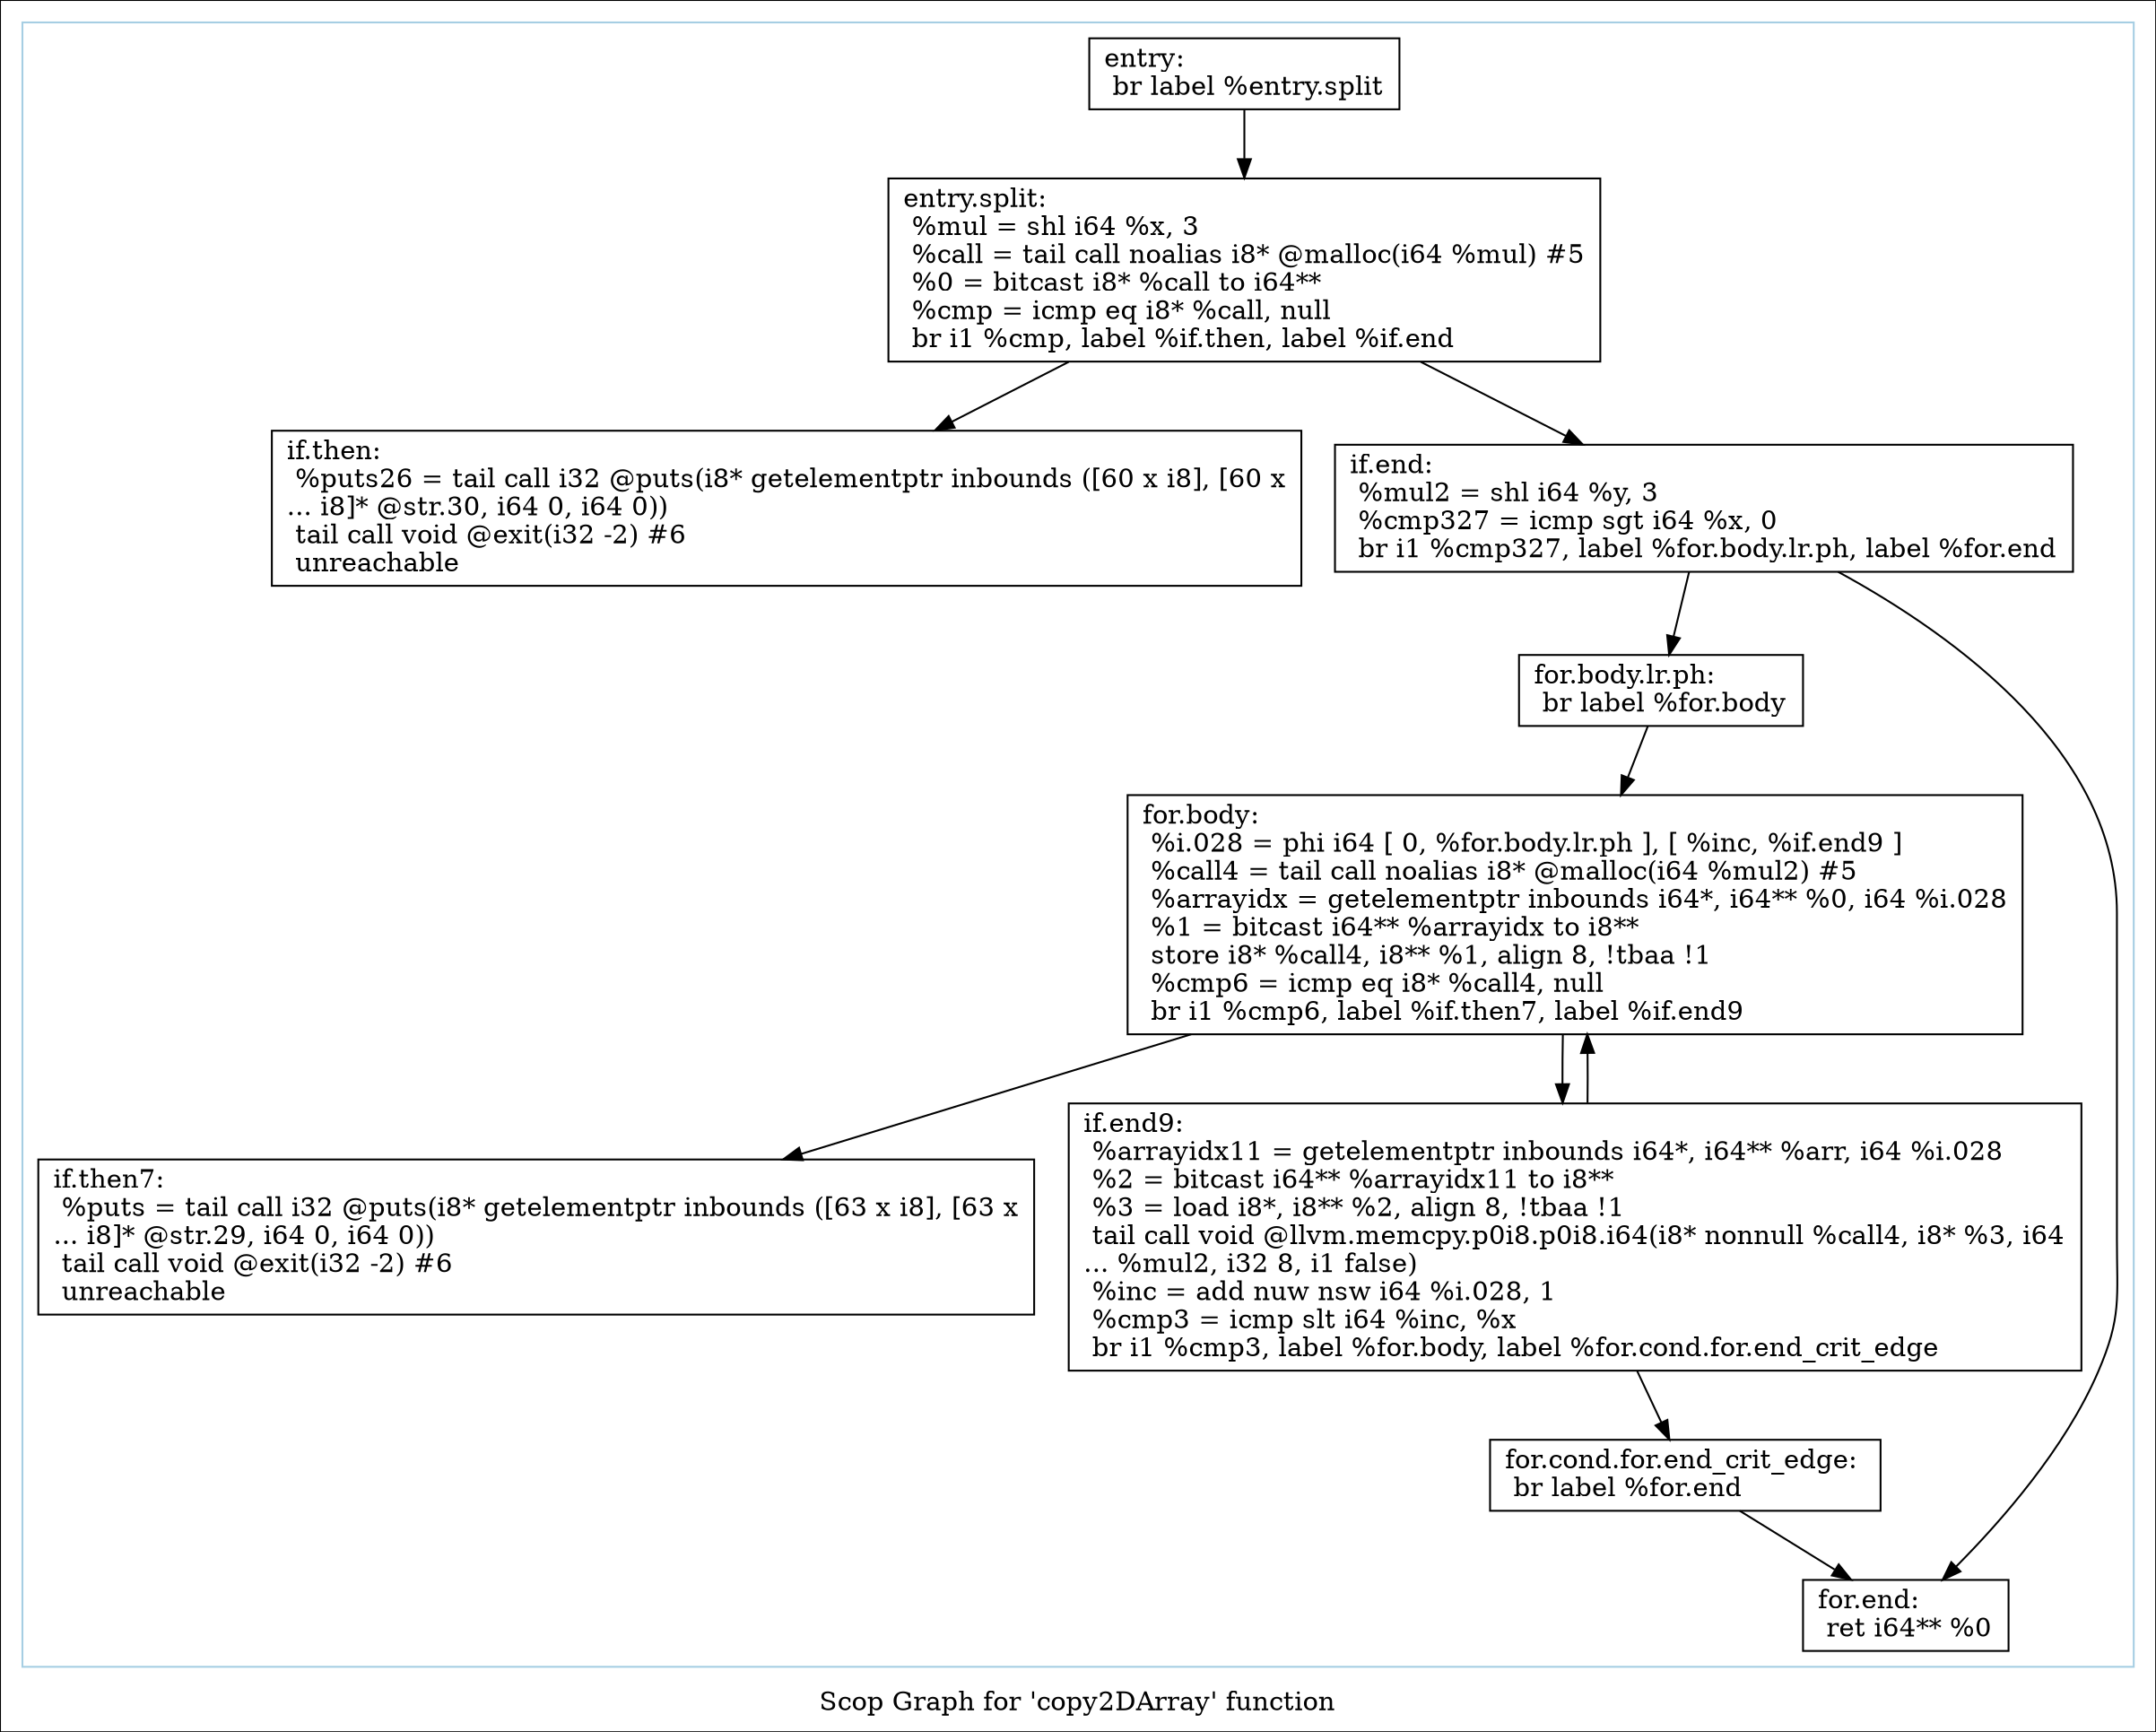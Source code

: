 digraph "Scop Graph for 'copy2DArray' function" {
	label="Scop Graph for 'copy2DArray' function";

	Node0x8f65380 [shape=record,label="{entry:\l  br label %entry.split\l}"];
	Node0x8f65380 -> Node0x8ff1ec0;
	Node0x8ff1ec0 [shape=record,label="{entry.split:                                      \l  %mul = shl i64 %x, 3\l  %call = tail call noalias i8* @malloc(i64 %mul) #5\l  %0 = bitcast i8* %call to i64**\l  %cmp = icmp eq i8* %call, null\l  br i1 %cmp, label %if.then, label %if.end\l}"];
	Node0x8ff1ec0 -> Node0x8ff3aa0;
	Node0x8ff1ec0 -> Node0x8fa0450;
	Node0x8ff3aa0 [shape=record,label="{if.then:                                          \l  %puts26 = tail call i32 @puts(i8* getelementptr inbounds ([60 x i8], [60 x\l... i8]* @str.30, i64 0, i64 0))\l  tail call void @exit(i32 -2) #6\l  unreachable\l}"];
	Node0x8fa0450 [shape=record,label="{if.end:                                           \l  %mul2 = shl i64 %y, 3\l  %cmp327 = icmp sgt i64 %x, 0\l  br i1 %cmp327, label %for.body.lr.ph, label %for.end\l}"];
	Node0x8fa0450 -> Node0x8fac450;
	Node0x8fa0450 -> Node0x8f7f430;
	Node0x8fac450 [shape=record,label="{for.body.lr.ph:                                   \l  br label %for.body\l}"];
	Node0x8fac450 -> Node0x8dee880;
	Node0x8dee880 [shape=record,label="{for.body:                                         \l  %i.028 = phi i64 [ 0, %for.body.lr.ph ], [ %inc, %if.end9 ]\l  %call4 = tail call noalias i8* @malloc(i64 %mul2) #5\l  %arrayidx = getelementptr inbounds i64*, i64** %0, i64 %i.028\l  %1 = bitcast i64** %arrayidx to i8**\l  store i8* %call4, i8** %1, align 8, !tbaa !1\l  %cmp6 = icmp eq i8* %call4, null\l  br i1 %cmp6, label %if.then7, label %if.end9\l}"];
	Node0x8dee880 -> Node0x8f836f0;
	Node0x8dee880 -> Node0x8e49040;
	Node0x8f836f0 [shape=record,label="{if.then7:                                         \l  %puts = tail call i32 @puts(i8* getelementptr inbounds ([63 x i8], [63 x\l... i8]* @str.29, i64 0, i64 0))\l  tail call void @exit(i32 -2) #6\l  unreachable\l}"];
	Node0x8e49040 [shape=record,label="{if.end9:                                          \l  %arrayidx11 = getelementptr inbounds i64*, i64** %arr, i64 %i.028\l  %2 = bitcast i64** %arrayidx11 to i8**\l  %3 = load i8*, i8** %2, align 8, !tbaa !1\l  tail call void @llvm.memcpy.p0i8.p0i8.i64(i8* nonnull %call4, i8* %3, i64\l... %mul2, i32 8, i1 false)\l  %inc = add nuw nsw i64 %i.028, 1\l  %cmp3 = icmp slt i64 %inc, %x\l  br i1 %cmp3, label %for.body, label %for.cond.for.end_crit_edge\l}"];
	Node0x8e49040 -> Node0x8dee880;
	Node0x8e49040 -> Node0x903a1f0;
	Node0x903a1f0 [shape=record,label="{for.cond.for.end_crit_edge:                       \l  br label %for.end\l}"];
	Node0x903a1f0 -> Node0x8f7f430;
	Node0x8f7f430 [shape=record,label="{for.end:                                          \l  ret i64** %0\l}"];
	colorscheme = "paired12"
        subgraph cluster_0x8f9fa60 {
          label = "";
          style = solid;
          color = 1
          Node0x8f65380;
          Node0x8ff1ec0;
          Node0x8ff3aa0;
          Node0x8fa0450;
          Node0x8fac450;
          Node0x8dee880;
          Node0x8f836f0;
          Node0x8e49040;
          Node0x903a1f0;
          Node0x8f7f430;
        }
}
